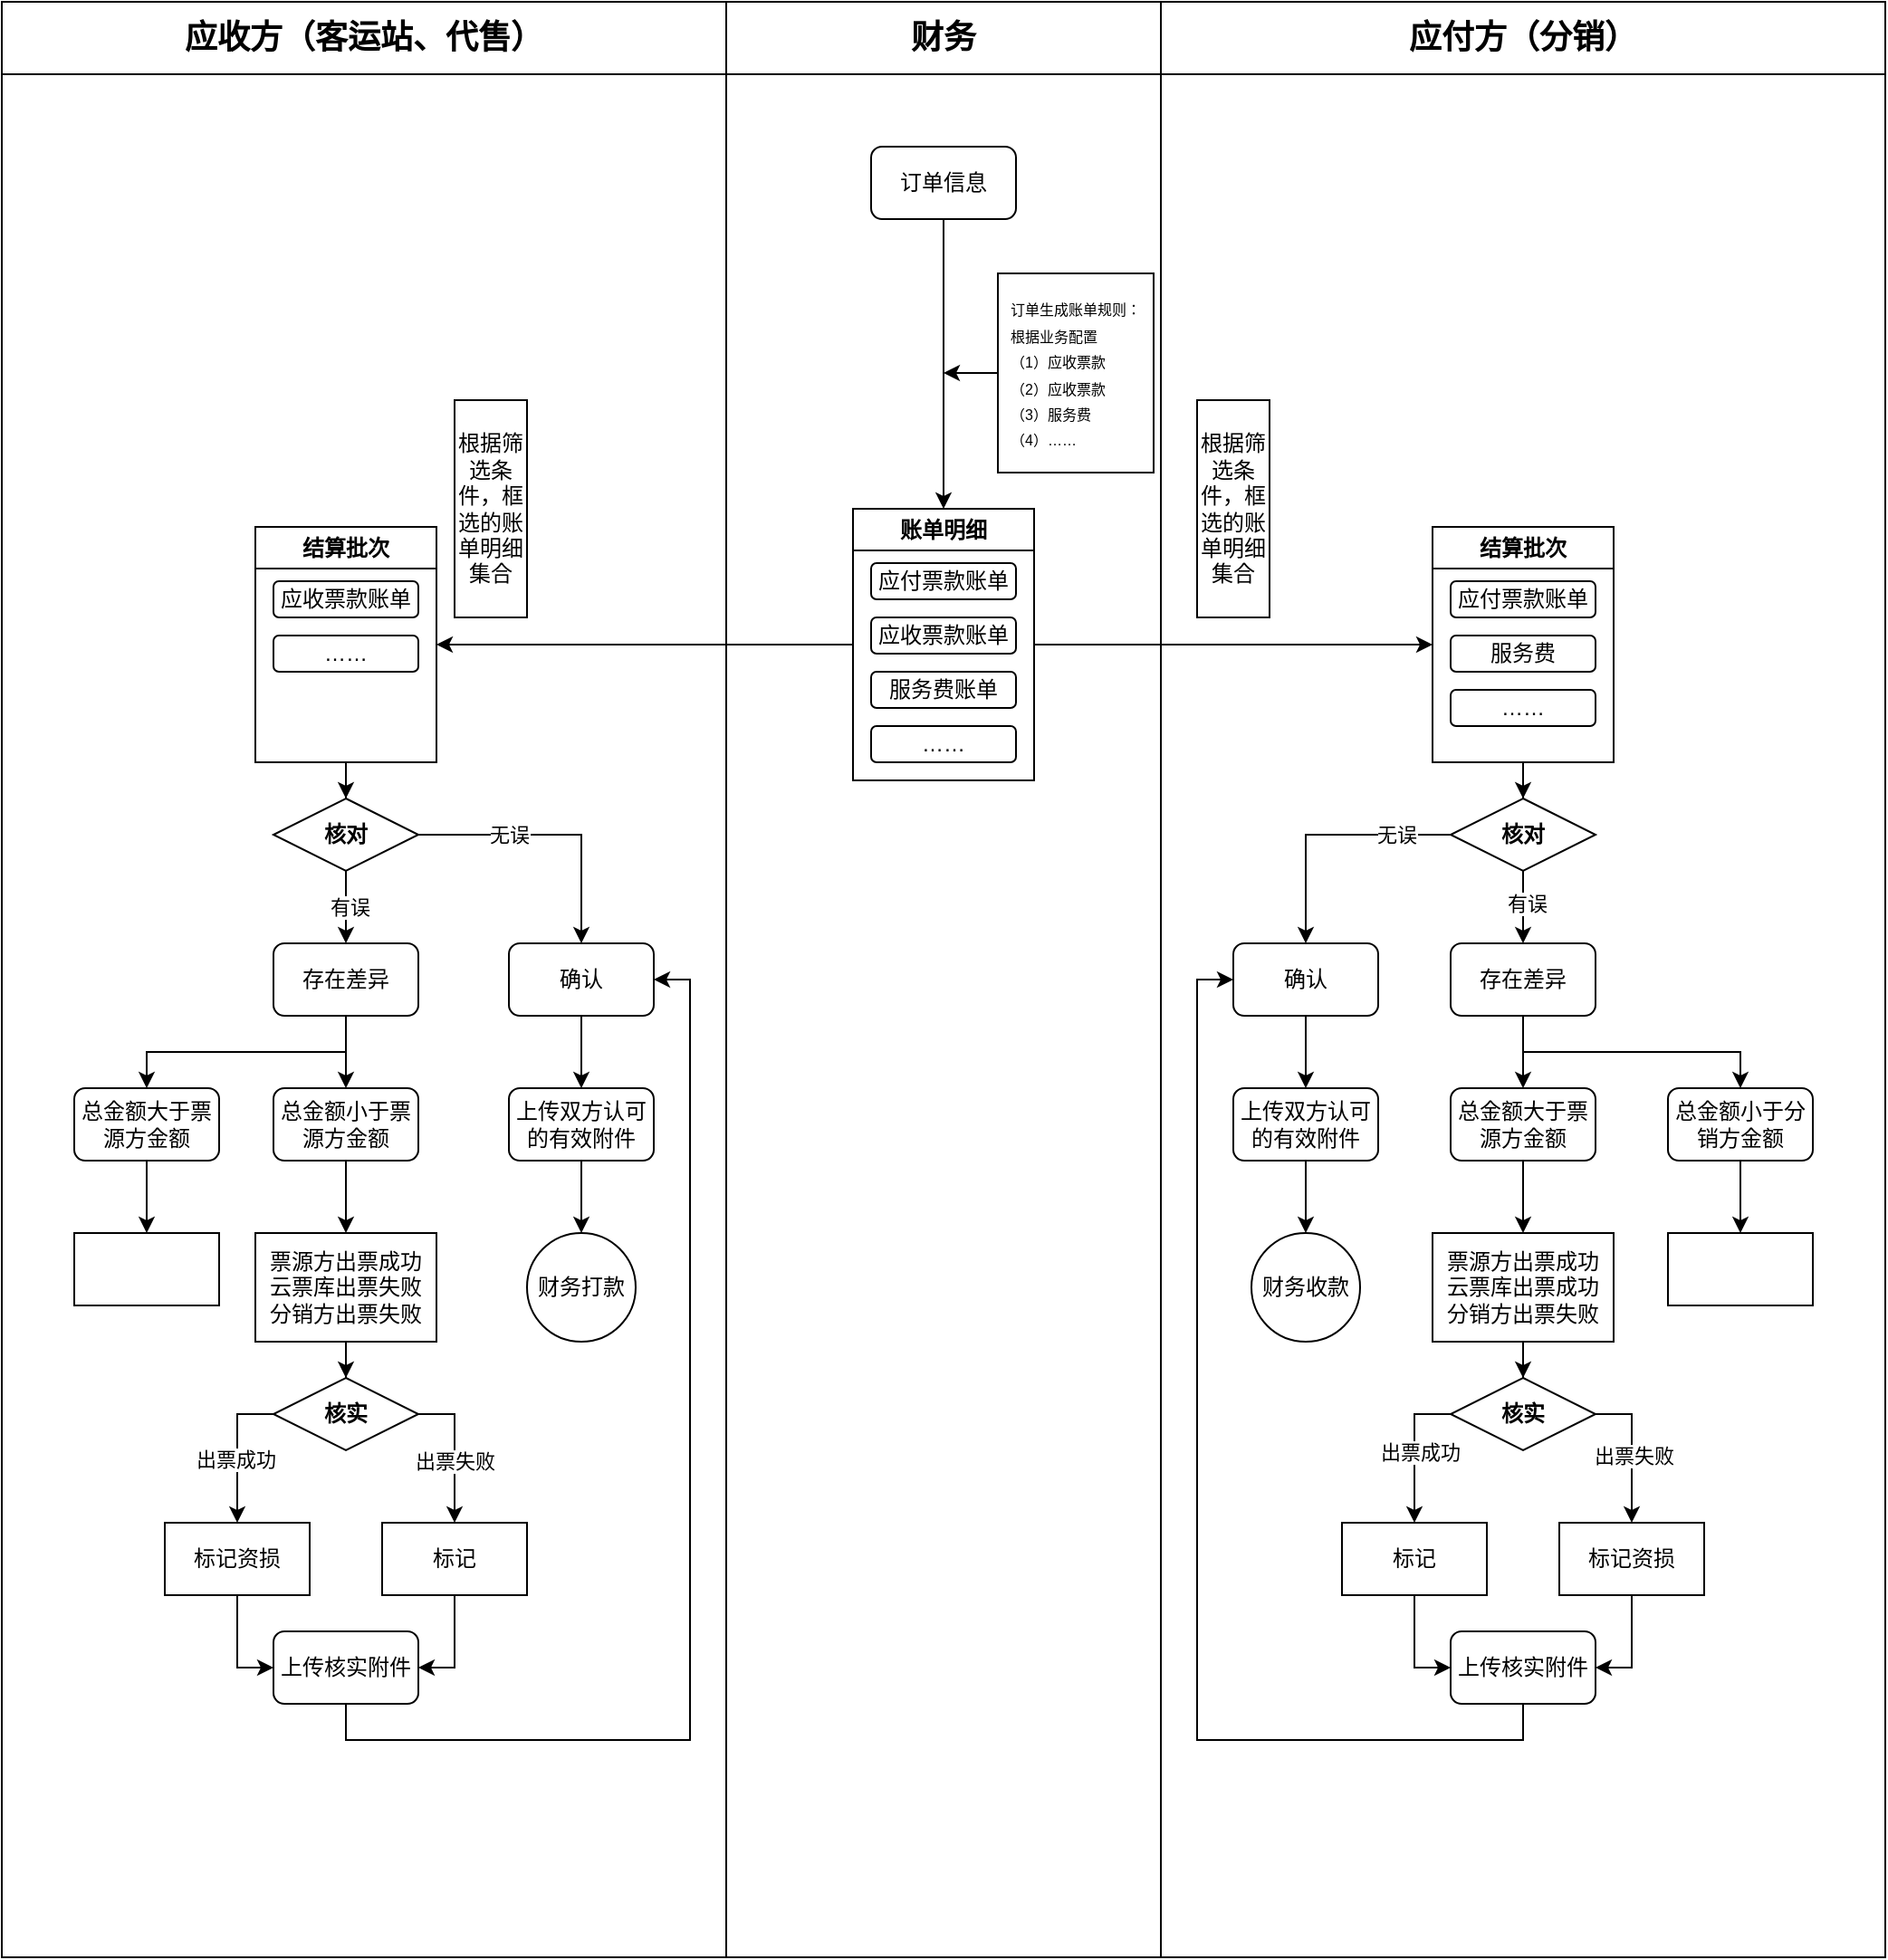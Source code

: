<mxfile version="26.2.10">
  <diagram name="第 1 页" id="nH9Qb6eL47Q7_xetTgdc">
    <mxGraphModel dx="2247" dy="1929" grid="1" gridSize="10" guides="1" tooltips="1" connect="1" arrows="1" fold="1" page="1" pageScale="1" pageWidth="827" pageHeight="1169" math="0" shadow="0">
      <root>
        <mxCell id="0" />
        <mxCell id="1" parent="0" />
        <mxCell id="wiICf1U_tyPMDzb99P_6-5" value="&lt;font style=&quot;font-size: 18px;&quot;&gt;应收方（客运站、代售）&lt;/font&gt;" style="swimlane;whiteSpace=wrap;html=1;startSize=40;" parent="1" vertex="1">
          <mxGeometry x="-120" y="-40" width="400" height="1080" as="geometry" />
        </mxCell>
        <mxCell id="-P7vnS4vUtswm3thDRi9-10" value="" style="edgeStyle=orthogonalEdgeStyle;rounded=0;orthogonalLoop=1;jettySize=auto;html=1;" parent="wiICf1U_tyPMDzb99P_6-5" source="wiICf1U_tyPMDzb99P_6-38" target="-P7vnS4vUtswm3thDRi9-9" edge="1">
          <mxGeometry relative="1" as="geometry" />
        </mxCell>
        <mxCell id="wiICf1U_tyPMDzb99P_6-38" value="结算批次" style="swimlane;whiteSpace=wrap;html=1;" parent="wiICf1U_tyPMDzb99P_6-5" vertex="1">
          <mxGeometry x="140" y="290" width="100" height="130" as="geometry">
            <mxRectangle x="140" y="295" width="100" height="30" as="alternateBounds" />
          </mxGeometry>
        </mxCell>
        <mxCell id="wiICf1U_tyPMDzb99P_6-40" value="应收票款账单" style="rounded=1;whiteSpace=wrap;html=1;" parent="wiICf1U_tyPMDzb99P_6-38" vertex="1">
          <mxGeometry x="10" y="30" width="80" height="20" as="geometry" />
        </mxCell>
        <mxCell id="wiICf1U_tyPMDzb99P_6-41" value="……" style="rounded=1;whiteSpace=wrap;html=1;" parent="wiICf1U_tyPMDzb99P_6-38" vertex="1">
          <mxGeometry x="10" y="60" width="80" height="20" as="geometry" />
        </mxCell>
        <mxCell id="-P7vnS4vUtswm3thDRi9-8" value="根据筛选条件，框选的账单明细集合" style="rounded=0;whiteSpace=wrap;html=1;" parent="wiICf1U_tyPMDzb99P_6-5" vertex="1">
          <mxGeometry x="250" y="220" width="40" height="120" as="geometry" />
        </mxCell>
        <mxCell id="-P7vnS4vUtswm3thDRi9-17" style="edgeStyle=orthogonalEdgeStyle;rounded=0;orthogonalLoop=1;jettySize=auto;html=1;" parent="wiICf1U_tyPMDzb99P_6-5" source="-P7vnS4vUtswm3thDRi9-9" target="-P7vnS4vUtswm3thDRi9-14" edge="1">
          <mxGeometry relative="1" as="geometry" />
        </mxCell>
        <mxCell id="-P7vnS4vUtswm3thDRi9-18" value="有误" style="edgeLabel;html=1;align=center;verticalAlign=middle;resizable=0;points=[];" parent="-P7vnS4vUtswm3thDRi9-17" vertex="1" connectable="0">
          <mxGeometry x="-0.007" y="2" relative="1" as="geometry">
            <mxPoint as="offset" />
          </mxGeometry>
        </mxCell>
        <mxCell id="-P7vnS4vUtswm3thDRi9-20" style="edgeStyle=orthogonalEdgeStyle;rounded=0;orthogonalLoop=1;jettySize=auto;html=1;entryX=0.5;entryY=0;entryDx=0;entryDy=0;" parent="wiICf1U_tyPMDzb99P_6-5" source="-P7vnS4vUtswm3thDRi9-9" target="-P7vnS4vUtswm3thDRi9-19" edge="1">
          <mxGeometry relative="1" as="geometry" />
        </mxCell>
        <mxCell id="-P7vnS4vUtswm3thDRi9-21" value="无误" style="edgeLabel;html=1;align=center;verticalAlign=middle;resizable=0;points=[];" parent="-P7vnS4vUtswm3thDRi9-20" vertex="1" connectable="0">
          <mxGeometry x="0.016" relative="1" as="geometry">
            <mxPoint x="-26" as="offset" />
          </mxGeometry>
        </mxCell>
        <mxCell id="-P7vnS4vUtswm3thDRi9-9" value="核对" style="rhombus;whiteSpace=wrap;html=1;fontStyle=1;startSize=23;" parent="wiICf1U_tyPMDzb99P_6-5" vertex="1">
          <mxGeometry x="150" y="440" width="80" height="40" as="geometry" />
        </mxCell>
        <mxCell id="-P7vnS4vUtswm3thDRi9-16" style="edgeStyle=orthogonalEdgeStyle;rounded=0;orthogonalLoop=1;jettySize=auto;html=1;entryX=0.5;entryY=0;entryDx=0;entryDy=0;" parent="wiICf1U_tyPMDzb99P_6-5" source="-P7vnS4vUtswm3thDRi9-14" target="-P7vnS4vUtswm3thDRi9-15" edge="1">
          <mxGeometry relative="1" as="geometry" />
        </mxCell>
        <mxCell id="-P7vnS4vUtswm3thDRi9-41" style="edgeStyle=orthogonalEdgeStyle;rounded=0;orthogonalLoop=1;jettySize=auto;html=1;exitX=0.5;exitY=1;exitDx=0;exitDy=0;" parent="wiICf1U_tyPMDzb99P_6-5" source="-P7vnS4vUtswm3thDRi9-14" target="-P7vnS4vUtswm3thDRi9-32" edge="1">
          <mxGeometry relative="1" as="geometry" />
        </mxCell>
        <mxCell id="-P7vnS4vUtswm3thDRi9-14" value="存在差异" style="rounded=1;whiteSpace=wrap;html=1;" parent="wiICf1U_tyPMDzb99P_6-5" vertex="1">
          <mxGeometry x="150" y="520" width="80" height="40" as="geometry" />
        </mxCell>
        <mxCell id="-P7vnS4vUtswm3thDRi9-26" value="" style="edgeStyle=orthogonalEdgeStyle;rounded=0;orthogonalLoop=1;jettySize=auto;html=1;entryX=0.5;entryY=0;entryDx=0;entryDy=0;" parent="wiICf1U_tyPMDzb99P_6-5" source="-P7vnS4vUtswm3thDRi9-15" target="-P7vnS4vUtswm3thDRi9-31" edge="1">
          <mxGeometry relative="1" as="geometry">
            <mxPoint x="120.029" y="700" as="targetPoint" />
          </mxGeometry>
        </mxCell>
        <mxCell id="-P7vnS4vUtswm3thDRi9-15" value="总金额小于票源方金额" style="rounded=1;whiteSpace=wrap;html=1;" parent="wiICf1U_tyPMDzb99P_6-5" vertex="1">
          <mxGeometry x="150" y="600" width="80" height="40" as="geometry" />
        </mxCell>
        <mxCell id="-P7vnS4vUtswm3thDRi9-24" style="edgeStyle=orthogonalEdgeStyle;rounded=0;orthogonalLoop=1;jettySize=auto;html=1;" parent="wiICf1U_tyPMDzb99P_6-5" source="-P7vnS4vUtswm3thDRi9-19" target="-P7vnS4vUtswm3thDRi9-23" edge="1">
          <mxGeometry relative="1" as="geometry" />
        </mxCell>
        <mxCell id="-P7vnS4vUtswm3thDRi9-19" value="确认" style="rounded=1;whiteSpace=wrap;html=1;" parent="wiICf1U_tyPMDzb99P_6-5" vertex="1">
          <mxGeometry x="280" y="520" width="80" height="40" as="geometry" />
        </mxCell>
        <mxCell id="-P7vnS4vUtswm3thDRi9-43" value="" style="edgeStyle=orthogonalEdgeStyle;rounded=0;orthogonalLoop=1;jettySize=auto;html=1;" parent="wiICf1U_tyPMDzb99P_6-5" source="-P7vnS4vUtswm3thDRi9-23" target="-P7vnS4vUtswm3thDRi9-78" edge="1">
          <mxGeometry relative="1" as="geometry">
            <mxPoint x="320" y="700" as="targetPoint" />
          </mxGeometry>
        </mxCell>
        <mxCell id="-P7vnS4vUtswm3thDRi9-23" value="上传双方认可的有效附件" style="rounded=1;whiteSpace=wrap;html=1;" parent="wiICf1U_tyPMDzb99P_6-5" vertex="1">
          <mxGeometry x="280" y="600" width="80" height="40" as="geometry" />
        </mxCell>
        <mxCell id="-P7vnS4vUtswm3thDRi9-36" value="" style="edgeStyle=orthogonalEdgeStyle;rounded=0;orthogonalLoop=1;jettySize=auto;html=1;" parent="wiICf1U_tyPMDzb99P_6-5" source="-P7vnS4vUtswm3thDRi9-31" target="VvCaLOqVxByY7A7o61GJ-1" edge="1">
          <mxGeometry relative="1" as="geometry">
            <mxPoint x="190" y="780" as="targetPoint" />
          </mxGeometry>
        </mxCell>
        <mxCell id="-P7vnS4vUtswm3thDRi9-31" value="&lt;div&gt;票源方出票成功&lt;/div&gt;&lt;div&gt;云票库出票失败&lt;/div&gt;&lt;div&gt;分销方出票失败&lt;/div&gt;" style="rounded=0;whiteSpace=wrap;html=1;" parent="wiICf1U_tyPMDzb99P_6-5" vertex="1">
          <mxGeometry x="140" y="680" width="100" height="60" as="geometry" />
        </mxCell>
        <mxCell id="-P7vnS4vUtswm3thDRi9-82" style="edgeStyle=orthogonalEdgeStyle;rounded=0;orthogonalLoop=1;jettySize=auto;html=1;" parent="wiICf1U_tyPMDzb99P_6-5" source="-P7vnS4vUtswm3thDRi9-32" target="-P7vnS4vUtswm3thDRi9-81" edge="1">
          <mxGeometry relative="1" as="geometry" />
        </mxCell>
        <mxCell id="-P7vnS4vUtswm3thDRi9-32" value="总金额大于票源方金额" style="rounded=1;whiteSpace=wrap;html=1;" parent="wiICf1U_tyPMDzb99P_6-5" vertex="1">
          <mxGeometry x="40" y="600" width="80" height="40" as="geometry" />
        </mxCell>
        <mxCell id="-P7vnS4vUtswm3thDRi9-78" value="财务打款" style="ellipse;whiteSpace=wrap;html=1;aspect=fixed;" parent="wiICf1U_tyPMDzb99P_6-5" vertex="1">
          <mxGeometry x="290" y="680" width="60" height="60" as="geometry" />
        </mxCell>
        <mxCell id="-P7vnS4vUtswm3thDRi9-81" value="" style="rounded=0;whiteSpace=wrap;html=1;" parent="wiICf1U_tyPMDzb99P_6-5" vertex="1">
          <mxGeometry x="40" y="680" width="80" height="40" as="geometry" />
        </mxCell>
        <mxCell id="VvCaLOqVxByY7A7o61GJ-4" style="edgeStyle=orthogonalEdgeStyle;rounded=0;orthogonalLoop=1;jettySize=auto;html=1;exitX=0;exitY=0.5;exitDx=0;exitDy=0;" edge="1" parent="wiICf1U_tyPMDzb99P_6-5" source="VvCaLOqVxByY7A7o61GJ-1" target="VvCaLOqVxByY7A7o61GJ-2">
          <mxGeometry relative="1" as="geometry" />
        </mxCell>
        <mxCell id="VvCaLOqVxByY7A7o61GJ-6" value="出票成功" style="edgeLabel;html=1;align=center;verticalAlign=middle;resizable=0;points=[];" vertex="1" connectable="0" parent="VvCaLOqVxByY7A7o61GJ-4">
          <mxGeometry x="0.125" y="-1" relative="1" as="geometry">
            <mxPoint as="offset" />
          </mxGeometry>
        </mxCell>
        <mxCell id="VvCaLOqVxByY7A7o61GJ-5" style="edgeStyle=orthogonalEdgeStyle;rounded=0;orthogonalLoop=1;jettySize=auto;html=1;exitX=1;exitY=0.5;exitDx=0;exitDy=0;" edge="1" parent="wiICf1U_tyPMDzb99P_6-5" source="VvCaLOqVxByY7A7o61GJ-1" target="VvCaLOqVxByY7A7o61GJ-3">
          <mxGeometry relative="1" as="geometry" />
        </mxCell>
        <mxCell id="VvCaLOqVxByY7A7o61GJ-7" value="出票失败" style="edgeLabel;html=1;align=center;verticalAlign=middle;resizable=0;points=[];" vertex="1" connectable="0" parent="VvCaLOqVxByY7A7o61GJ-5">
          <mxGeometry x="0.133" relative="1" as="geometry">
            <mxPoint as="offset" />
          </mxGeometry>
        </mxCell>
        <mxCell id="VvCaLOqVxByY7A7o61GJ-1" value="核实" style="rhombus;whiteSpace=wrap;html=1;fontStyle=1;startSize=23;" vertex="1" parent="wiICf1U_tyPMDzb99P_6-5">
          <mxGeometry x="150" y="760" width="80" height="40" as="geometry" />
        </mxCell>
        <mxCell id="VvCaLOqVxByY7A7o61GJ-19" style="edgeStyle=orthogonalEdgeStyle;rounded=0;orthogonalLoop=1;jettySize=auto;html=1;entryX=0;entryY=0.5;entryDx=0;entryDy=0;" edge="1" parent="wiICf1U_tyPMDzb99P_6-5" source="VvCaLOqVxByY7A7o61GJ-2" target="VvCaLOqVxByY7A7o61GJ-18">
          <mxGeometry relative="1" as="geometry" />
        </mxCell>
        <mxCell id="VvCaLOqVxByY7A7o61GJ-2" value="标记资损" style="rounded=0;whiteSpace=wrap;html=1;" vertex="1" parent="wiICf1U_tyPMDzb99P_6-5">
          <mxGeometry x="90" y="840" width="80" height="40" as="geometry" />
        </mxCell>
        <mxCell id="VvCaLOqVxByY7A7o61GJ-20" style="edgeStyle=orthogonalEdgeStyle;rounded=0;orthogonalLoop=1;jettySize=auto;html=1;entryX=1;entryY=0.5;entryDx=0;entryDy=0;" edge="1" parent="wiICf1U_tyPMDzb99P_6-5" source="VvCaLOqVxByY7A7o61GJ-3" target="VvCaLOqVxByY7A7o61GJ-18">
          <mxGeometry relative="1" as="geometry" />
        </mxCell>
        <mxCell id="VvCaLOqVxByY7A7o61GJ-3" value="标记" style="rounded=0;whiteSpace=wrap;html=1;" vertex="1" parent="wiICf1U_tyPMDzb99P_6-5">
          <mxGeometry x="210" y="840" width="80" height="40" as="geometry" />
        </mxCell>
        <mxCell id="VvCaLOqVxByY7A7o61GJ-21" style="edgeStyle=orthogonalEdgeStyle;rounded=0;orthogonalLoop=1;jettySize=auto;html=1;entryX=1;entryY=0.5;entryDx=0;entryDy=0;" edge="1" parent="wiICf1U_tyPMDzb99P_6-5" source="VvCaLOqVxByY7A7o61GJ-18" target="-P7vnS4vUtswm3thDRi9-19">
          <mxGeometry relative="1" as="geometry">
            <Array as="points">
              <mxPoint x="190" y="960" />
              <mxPoint x="380" y="960" />
              <mxPoint x="380" y="540" />
            </Array>
          </mxGeometry>
        </mxCell>
        <mxCell id="VvCaLOqVxByY7A7o61GJ-18" value="上传核实附件" style="rounded=1;whiteSpace=wrap;html=1;" vertex="1" parent="wiICf1U_tyPMDzb99P_6-5">
          <mxGeometry x="150" y="900" width="80" height="40" as="geometry" />
        </mxCell>
        <mxCell id="wiICf1U_tyPMDzb99P_6-6" value="&lt;font style=&quot;font-size: 18px;&quot;&gt;财务&lt;/font&gt;" style="swimlane;whiteSpace=wrap;html=1;startSize=40;" parent="1" vertex="1">
          <mxGeometry x="280" y="-40" width="240" height="1080" as="geometry" />
        </mxCell>
        <mxCell id="wiICf1U_tyPMDzb99P_6-10" value="" style="edgeStyle=orthogonalEdgeStyle;rounded=0;orthogonalLoop=1;jettySize=auto;html=1;" parent="wiICf1U_tyPMDzb99P_6-6" source="wiICf1U_tyPMDzb99P_6-8" target="wiICf1U_tyPMDzb99P_6-47" edge="1">
          <mxGeometry relative="1" as="geometry">
            <mxPoint x="120" y="200" as="targetPoint" />
          </mxGeometry>
        </mxCell>
        <mxCell id="wiICf1U_tyPMDzb99P_6-8" value="订单信息" style="rounded=1;whiteSpace=wrap;html=1;" parent="wiICf1U_tyPMDzb99P_6-6" vertex="1">
          <mxGeometry x="80" y="80" width="80" height="40" as="geometry" />
        </mxCell>
        <mxCell id="wiICf1U_tyPMDzb99P_6-57" style="edgeStyle=orthogonalEdgeStyle;rounded=0;orthogonalLoop=1;jettySize=auto;html=1;" parent="wiICf1U_tyPMDzb99P_6-6" source="wiICf1U_tyPMDzb99P_6-22" edge="1">
          <mxGeometry relative="1" as="geometry">
            <mxPoint x="120" y="205.0" as="targetPoint" />
          </mxGeometry>
        </mxCell>
        <mxCell id="wiICf1U_tyPMDzb99P_6-22" value="&lt;font style=&quot;font-size: 8px;&quot;&gt;订单生成账单规则：&lt;/font&gt;&lt;div style=&quot;text-align: left;&quot;&gt;&lt;font style=&quot;font-size: 8px;&quot;&gt;根据业务配置&lt;/font&gt;&lt;/div&gt;&lt;div style=&quot;text-align: left;&quot;&gt;&lt;span style=&quot;font-size: 8px;&quot;&gt;（1）应收票款&lt;/span&gt;&lt;/div&gt;&lt;div style=&quot;text-align: left;&quot;&gt;&lt;span style=&quot;font-size: 8px;&quot;&gt;（2）应收票款&lt;/span&gt;&lt;/div&gt;&lt;div style=&quot;text-align: left;&quot;&gt;&lt;span style=&quot;font-size: 8px;&quot;&gt;（3）服务费&lt;/span&gt;&lt;/div&gt;&lt;div style=&quot;text-align: left;&quot;&gt;&lt;span style=&quot;font-size: 8px;&quot;&gt;（4）……&lt;/span&gt;&lt;/div&gt;" style="rounded=0;whiteSpace=wrap;html=1;" parent="wiICf1U_tyPMDzb99P_6-6" vertex="1">
          <mxGeometry x="150" y="150" width="86" height="110" as="geometry" />
        </mxCell>
        <mxCell id="wiICf1U_tyPMDzb99P_6-47" value="账单明细" style="swimlane;whiteSpace=wrap;html=1;" parent="wiICf1U_tyPMDzb99P_6-6" vertex="1">
          <mxGeometry x="70" y="280" width="100" height="150" as="geometry">
            <mxRectangle x="50" y="200" width="100" height="30" as="alternateBounds" />
          </mxGeometry>
        </mxCell>
        <mxCell id="wiICf1U_tyPMDzb99P_6-48" value="应收票款账单" style="rounded=1;whiteSpace=wrap;html=1;" parent="wiICf1U_tyPMDzb99P_6-47" vertex="1">
          <mxGeometry x="10" y="60" width="80" height="20" as="geometry" />
        </mxCell>
        <mxCell id="wiICf1U_tyPMDzb99P_6-49" value="应付票款账单" style="rounded=1;whiteSpace=wrap;html=1;" parent="wiICf1U_tyPMDzb99P_6-47" vertex="1">
          <mxGeometry x="10" y="30" width="80" height="20" as="geometry" />
        </mxCell>
        <mxCell id="wiICf1U_tyPMDzb99P_6-50" value="服务费账单" style="rounded=1;whiteSpace=wrap;html=1;" parent="wiICf1U_tyPMDzb99P_6-47" vertex="1">
          <mxGeometry x="10" y="90" width="80" height="20" as="geometry" />
        </mxCell>
        <mxCell id="wiICf1U_tyPMDzb99P_6-52" value="……" style="rounded=1;whiteSpace=wrap;html=1;" parent="wiICf1U_tyPMDzb99P_6-47" vertex="1">
          <mxGeometry x="10" y="120" width="80" height="20" as="geometry" />
        </mxCell>
        <mxCell id="wiICf1U_tyPMDzb99P_6-7" value="&lt;font style=&quot;font-size: 18px;&quot;&gt;应付方（分销）&lt;/font&gt;" style="swimlane;whiteSpace=wrap;html=1;startSize=40;" parent="1" vertex="1">
          <mxGeometry x="520" y="-40" width="400" height="1080" as="geometry" />
        </mxCell>
        <mxCell id="-P7vnS4vUtswm3thDRi9-13" value="" style="edgeStyle=orthogonalEdgeStyle;rounded=0;orthogonalLoop=1;jettySize=auto;html=1;" parent="wiICf1U_tyPMDzb99P_6-7" source="wiICf1U_tyPMDzb99P_6-37" target="-P7vnS4vUtswm3thDRi9-12" edge="1">
          <mxGeometry relative="1" as="geometry" />
        </mxCell>
        <mxCell id="wiICf1U_tyPMDzb99P_6-37" value="结算批次" style="swimlane;whiteSpace=wrap;html=1;" parent="wiICf1U_tyPMDzb99P_6-7" vertex="1">
          <mxGeometry x="150" y="290" width="100" height="130" as="geometry">
            <mxRectangle x="90" y="200" width="100" height="30" as="alternateBounds" />
          </mxGeometry>
        </mxCell>
        <mxCell id="wiICf1U_tyPMDzb99P_6-30" value="服务费" style="rounded=1;whiteSpace=wrap;html=1;" parent="wiICf1U_tyPMDzb99P_6-37" vertex="1">
          <mxGeometry x="10" y="60" width="80" height="20" as="geometry" />
        </mxCell>
        <mxCell id="wiICf1U_tyPMDzb99P_6-27" value="应付票款账单" style="rounded=1;whiteSpace=wrap;html=1;" parent="wiICf1U_tyPMDzb99P_6-37" vertex="1">
          <mxGeometry x="10" y="30" width="80" height="20" as="geometry" />
        </mxCell>
        <mxCell id="VvCaLOqVxByY7A7o61GJ-10" value="……" style="rounded=1;whiteSpace=wrap;html=1;" vertex="1" parent="wiICf1U_tyPMDzb99P_6-37">
          <mxGeometry x="10" y="90" width="80" height="20" as="geometry" />
        </mxCell>
        <mxCell id="-P7vnS4vUtswm3thDRi9-7" value="根据筛选条件，框选的账单明细集合" style="rounded=0;whiteSpace=wrap;html=1;" parent="wiICf1U_tyPMDzb99P_6-7" vertex="1">
          <mxGeometry x="20" y="220" width="40" height="120" as="geometry" />
        </mxCell>
        <mxCell id="-P7vnS4vUtswm3thDRi9-45" style="edgeStyle=orthogonalEdgeStyle;rounded=0;orthogonalLoop=1;jettySize=auto;html=1;" parent="wiICf1U_tyPMDzb99P_6-7" source="-P7vnS4vUtswm3thDRi9-12" target="-P7vnS4vUtswm3thDRi9-44" edge="1">
          <mxGeometry relative="1" as="geometry" />
        </mxCell>
        <mxCell id="-P7vnS4vUtswm3thDRi9-46" value="有误" style="edgeLabel;html=1;align=center;verticalAlign=middle;resizable=0;points=[];" parent="-P7vnS4vUtswm3thDRi9-45" vertex="1" connectable="0">
          <mxGeometry x="-0.133" y="2" relative="1" as="geometry">
            <mxPoint as="offset" />
          </mxGeometry>
        </mxCell>
        <mxCell id="-P7vnS4vUtswm3thDRi9-49" style="edgeStyle=orthogonalEdgeStyle;rounded=0;orthogonalLoop=1;jettySize=auto;html=1;" parent="wiICf1U_tyPMDzb99P_6-7" source="-P7vnS4vUtswm3thDRi9-12" target="-P7vnS4vUtswm3thDRi9-48" edge="1">
          <mxGeometry relative="1" as="geometry" />
        </mxCell>
        <mxCell id="-P7vnS4vUtswm3thDRi9-50" value="无误" style="edgeLabel;html=1;align=center;verticalAlign=middle;resizable=0;points=[];" parent="-P7vnS4vUtswm3thDRi9-49" vertex="1" connectable="0">
          <mxGeometry x="-0.571" relative="1" as="geometry">
            <mxPoint as="offset" />
          </mxGeometry>
        </mxCell>
        <mxCell id="-P7vnS4vUtswm3thDRi9-12" value="核对" style="rhombus;whiteSpace=wrap;html=1;fontStyle=1;startSize=23;" parent="wiICf1U_tyPMDzb99P_6-7" vertex="1">
          <mxGeometry x="160" y="440" width="80" height="40" as="geometry" />
        </mxCell>
        <mxCell id="-P7vnS4vUtswm3thDRi9-52" style="edgeStyle=orthogonalEdgeStyle;rounded=0;orthogonalLoop=1;jettySize=auto;html=1;entryX=0.5;entryY=0;entryDx=0;entryDy=0;" parent="wiICf1U_tyPMDzb99P_6-7" source="-P7vnS4vUtswm3thDRi9-44" target="-P7vnS4vUtswm3thDRi9-47" edge="1">
          <mxGeometry relative="1" as="geometry" />
        </mxCell>
        <mxCell id="-P7vnS4vUtswm3thDRi9-53" style="edgeStyle=orthogonalEdgeStyle;rounded=0;orthogonalLoop=1;jettySize=auto;html=1;" parent="wiICf1U_tyPMDzb99P_6-7" source="-P7vnS4vUtswm3thDRi9-44" target="-P7vnS4vUtswm3thDRi9-51" edge="1">
          <mxGeometry relative="1" as="geometry">
            <Array as="points">
              <mxPoint x="200" y="580" />
              <mxPoint x="320" y="580" />
            </Array>
          </mxGeometry>
        </mxCell>
        <mxCell id="-P7vnS4vUtswm3thDRi9-44" value="存在差异" style="rounded=1;whiteSpace=wrap;html=1;" parent="wiICf1U_tyPMDzb99P_6-7" vertex="1">
          <mxGeometry x="160" y="520" width="80" height="40" as="geometry" />
        </mxCell>
        <mxCell id="-P7vnS4vUtswm3thDRi9-75" style="edgeStyle=orthogonalEdgeStyle;rounded=0;orthogonalLoop=1;jettySize=auto;html=1;" parent="wiICf1U_tyPMDzb99P_6-7" source="-P7vnS4vUtswm3thDRi9-48" target="-P7vnS4vUtswm3thDRi9-74" edge="1">
          <mxGeometry relative="1" as="geometry" />
        </mxCell>
        <mxCell id="-P7vnS4vUtswm3thDRi9-48" value="确认" style="rounded=1;whiteSpace=wrap;html=1;" parent="wiICf1U_tyPMDzb99P_6-7" vertex="1">
          <mxGeometry x="40" y="520" width="80" height="40" as="geometry" />
        </mxCell>
        <mxCell id="-P7vnS4vUtswm3thDRi9-59" style="edgeStyle=orthogonalEdgeStyle;rounded=0;orthogonalLoop=1;jettySize=auto;html=1;" parent="wiICf1U_tyPMDzb99P_6-7" source="-P7vnS4vUtswm3thDRi9-47" target="-P7vnS4vUtswm3thDRi9-58" edge="1">
          <mxGeometry relative="1" as="geometry" />
        </mxCell>
        <mxCell id="-P7vnS4vUtswm3thDRi9-47" value="总金额大于票源方金额" style="rounded=1;whiteSpace=wrap;html=1;" parent="wiICf1U_tyPMDzb99P_6-7" vertex="1">
          <mxGeometry x="160" y="600" width="80" height="40" as="geometry" />
        </mxCell>
        <mxCell id="-P7vnS4vUtswm3thDRi9-61" style="edgeStyle=orthogonalEdgeStyle;rounded=0;orthogonalLoop=1;jettySize=auto;html=1;" parent="wiICf1U_tyPMDzb99P_6-7" source="-P7vnS4vUtswm3thDRi9-51" target="-P7vnS4vUtswm3thDRi9-60" edge="1">
          <mxGeometry relative="1" as="geometry" />
        </mxCell>
        <mxCell id="-P7vnS4vUtswm3thDRi9-51" value="总金额小于分销方金额" style="rounded=1;whiteSpace=wrap;html=1;" parent="wiICf1U_tyPMDzb99P_6-7" vertex="1">
          <mxGeometry x="280" y="600" width="80" height="40" as="geometry" />
        </mxCell>
        <mxCell id="-P7vnS4vUtswm3thDRi9-63" style="edgeStyle=orthogonalEdgeStyle;rounded=0;orthogonalLoop=1;jettySize=auto;html=1;" parent="wiICf1U_tyPMDzb99P_6-7" source="-P7vnS4vUtswm3thDRi9-58" target="-P7vnS4vUtswm3thDRi9-65" edge="1">
          <mxGeometry relative="1" as="geometry">
            <mxPoint x="200" y="760" as="targetPoint" />
          </mxGeometry>
        </mxCell>
        <mxCell id="-P7vnS4vUtswm3thDRi9-58" value="票源方出票成功&lt;div&gt;云票库出票成功&lt;/div&gt;&lt;div&gt;分销方出票失败&lt;/div&gt;" style="rounded=0;whiteSpace=wrap;html=1;" parent="wiICf1U_tyPMDzb99P_6-7" vertex="1">
          <mxGeometry x="150" y="680" width="100" height="60" as="geometry" />
        </mxCell>
        <mxCell id="-P7vnS4vUtswm3thDRi9-60" value="" style="rounded=0;whiteSpace=wrap;html=1;" parent="wiICf1U_tyPMDzb99P_6-7" vertex="1">
          <mxGeometry x="280" y="680" width="80" height="40" as="geometry" />
        </mxCell>
        <mxCell id="-P7vnS4vUtswm3thDRi9-67" style="edgeStyle=orthogonalEdgeStyle;rounded=0;orthogonalLoop=1;jettySize=auto;html=1;exitX=0;exitY=0.5;exitDx=0;exitDy=0;" parent="wiICf1U_tyPMDzb99P_6-7" source="-P7vnS4vUtswm3thDRi9-65" target="-P7vnS4vUtswm3thDRi9-66" edge="1">
          <mxGeometry relative="1" as="geometry" />
        </mxCell>
        <mxCell id="-P7vnS4vUtswm3thDRi9-68" value="出票成功" style="edgeLabel;html=1;align=center;verticalAlign=middle;resizable=0;points=[];" parent="-P7vnS4vUtswm3thDRi9-67" vertex="1" connectable="0">
          <mxGeometry x="0.022" y="3" relative="1" as="geometry">
            <mxPoint as="offset" />
          </mxGeometry>
        </mxCell>
        <mxCell id="-P7vnS4vUtswm3thDRi9-70" style="edgeStyle=orthogonalEdgeStyle;rounded=0;orthogonalLoop=1;jettySize=auto;html=1;entryX=0.5;entryY=0;entryDx=0;entryDy=0;exitX=1;exitY=0.5;exitDx=0;exitDy=0;" parent="wiICf1U_tyPMDzb99P_6-7" source="-P7vnS4vUtswm3thDRi9-65" target="-P7vnS4vUtswm3thDRi9-69" edge="1">
          <mxGeometry relative="1" as="geometry" />
        </mxCell>
        <mxCell id="-P7vnS4vUtswm3thDRi9-71" value="出票失败" style="edgeLabel;html=1;align=center;verticalAlign=middle;resizable=0;points=[];" parent="-P7vnS4vUtswm3thDRi9-70" vertex="1" connectable="0">
          <mxGeometry x="0.06" y="1" relative="1" as="geometry">
            <mxPoint as="offset" />
          </mxGeometry>
        </mxCell>
        <mxCell id="-P7vnS4vUtswm3thDRi9-65" value="核实" style="rhombus;whiteSpace=wrap;html=1;fontStyle=1;startSize=23;" parent="wiICf1U_tyPMDzb99P_6-7" vertex="1">
          <mxGeometry x="160" y="760" width="80" height="40" as="geometry" />
        </mxCell>
        <mxCell id="VvCaLOqVxByY7A7o61GJ-14" style="edgeStyle=orthogonalEdgeStyle;rounded=0;orthogonalLoop=1;jettySize=auto;html=1;entryX=0;entryY=0.5;entryDx=0;entryDy=0;" edge="1" parent="wiICf1U_tyPMDzb99P_6-7" source="-P7vnS4vUtswm3thDRi9-66" target="VvCaLOqVxByY7A7o61GJ-13">
          <mxGeometry relative="1" as="geometry" />
        </mxCell>
        <mxCell id="-P7vnS4vUtswm3thDRi9-66" value="标记" style="rounded=0;whiteSpace=wrap;html=1;" parent="wiICf1U_tyPMDzb99P_6-7" vertex="1">
          <mxGeometry x="100" y="840" width="80" height="40" as="geometry" />
        </mxCell>
        <mxCell id="VvCaLOqVxByY7A7o61GJ-15" style="edgeStyle=orthogonalEdgeStyle;rounded=0;orthogonalLoop=1;jettySize=auto;html=1;entryX=1;entryY=0.5;entryDx=0;entryDy=0;" edge="1" parent="wiICf1U_tyPMDzb99P_6-7" source="-P7vnS4vUtswm3thDRi9-69" target="VvCaLOqVxByY7A7o61GJ-13">
          <mxGeometry relative="1" as="geometry" />
        </mxCell>
        <mxCell id="-P7vnS4vUtswm3thDRi9-69" value="标记资损" style="rounded=0;whiteSpace=wrap;html=1;" parent="wiICf1U_tyPMDzb99P_6-7" vertex="1">
          <mxGeometry x="220" y="840" width="80" height="40" as="geometry" />
        </mxCell>
        <mxCell id="-P7vnS4vUtswm3thDRi9-80" style="edgeStyle=orthogonalEdgeStyle;rounded=0;orthogonalLoop=1;jettySize=auto;html=1;" parent="wiICf1U_tyPMDzb99P_6-7" source="-P7vnS4vUtswm3thDRi9-74" target="-P7vnS4vUtswm3thDRi9-79" edge="1">
          <mxGeometry relative="1" as="geometry" />
        </mxCell>
        <mxCell id="-P7vnS4vUtswm3thDRi9-74" value="上传双方认可的有效附件" style="rounded=1;whiteSpace=wrap;html=1;" parent="wiICf1U_tyPMDzb99P_6-7" vertex="1">
          <mxGeometry x="40" y="600" width="80" height="40" as="geometry" />
        </mxCell>
        <mxCell id="-P7vnS4vUtswm3thDRi9-79" value="财务收款" style="ellipse;whiteSpace=wrap;html=1;aspect=fixed;" parent="wiICf1U_tyPMDzb99P_6-7" vertex="1">
          <mxGeometry x="50" y="680" width="60" height="60" as="geometry" />
        </mxCell>
        <mxCell id="VvCaLOqVxByY7A7o61GJ-17" style="edgeStyle=orthogonalEdgeStyle;rounded=0;orthogonalLoop=1;jettySize=auto;html=1;entryX=0;entryY=0.5;entryDx=0;entryDy=0;" edge="1" parent="wiICf1U_tyPMDzb99P_6-7" source="VvCaLOqVxByY7A7o61GJ-13" target="-P7vnS4vUtswm3thDRi9-48">
          <mxGeometry relative="1" as="geometry">
            <Array as="points">
              <mxPoint x="200" y="960" />
              <mxPoint x="20" y="960" />
              <mxPoint x="20" y="540" />
            </Array>
          </mxGeometry>
        </mxCell>
        <mxCell id="VvCaLOqVxByY7A7o61GJ-13" value="上传核实附件" style="rounded=1;whiteSpace=wrap;html=1;" vertex="1" parent="wiICf1U_tyPMDzb99P_6-7">
          <mxGeometry x="160" y="900" width="80" height="40" as="geometry" />
        </mxCell>
        <mxCell id="wiICf1U_tyPMDzb99P_6-54" style="edgeStyle=orthogonalEdgeStyle;rounded=0;orthogonalLoop=1;jettySize=auto;html=1;entryX=0;entryY=0.5;entryDx=0;entryDy=0;" parent="1" source="wiICf1U_tyPMDzb99P_6-47" target="wiICf1U_tyPMDzb99P_6-37" edge="1">
          <mxGeometry relative="1" as="geometry" />
        </mxCell>
        <mxCell id="wiICf1U_tyPMDzb99P_6-55" style="edgeStyle=orthogonalEdgeStyle;rounded=0;orthogonalLoop=1;jettySize=auto;html=1;entryX=1;entryY=0.5;entryDx=0;entryDy=0;" parent="1" source="wiICf1U_tyPMDzb99P_6-47" target="wiICf1U_tyPMDzb99P_6-38" edge="1">
          <mxGeometry relative="1" as="geometry" />
        </mxCell>
      </root>
    </mxGraphModel>
  </diagram>
</mxfile>
